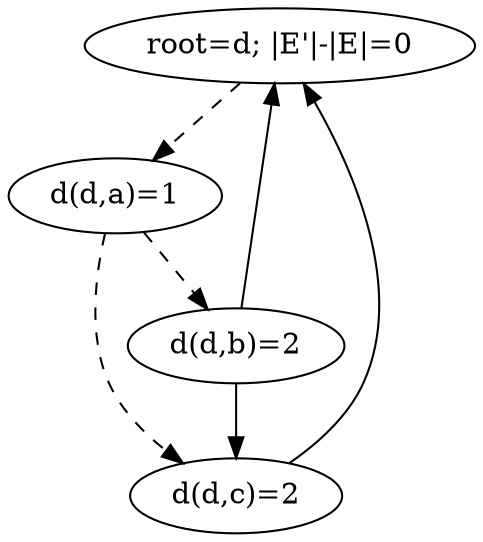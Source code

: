 digraph out {
d [label="root=d; |E'|-|E|=0"];
d -> a [style=dashed];
c [label="d(d,c)=2"];
c -> d;
b [label="d(d,b)=2"];
b -> d;
b -> c;
a [label="d(d,a)=1"];
a -> c [style=dashed];
a -> b [style=dashed];
}
